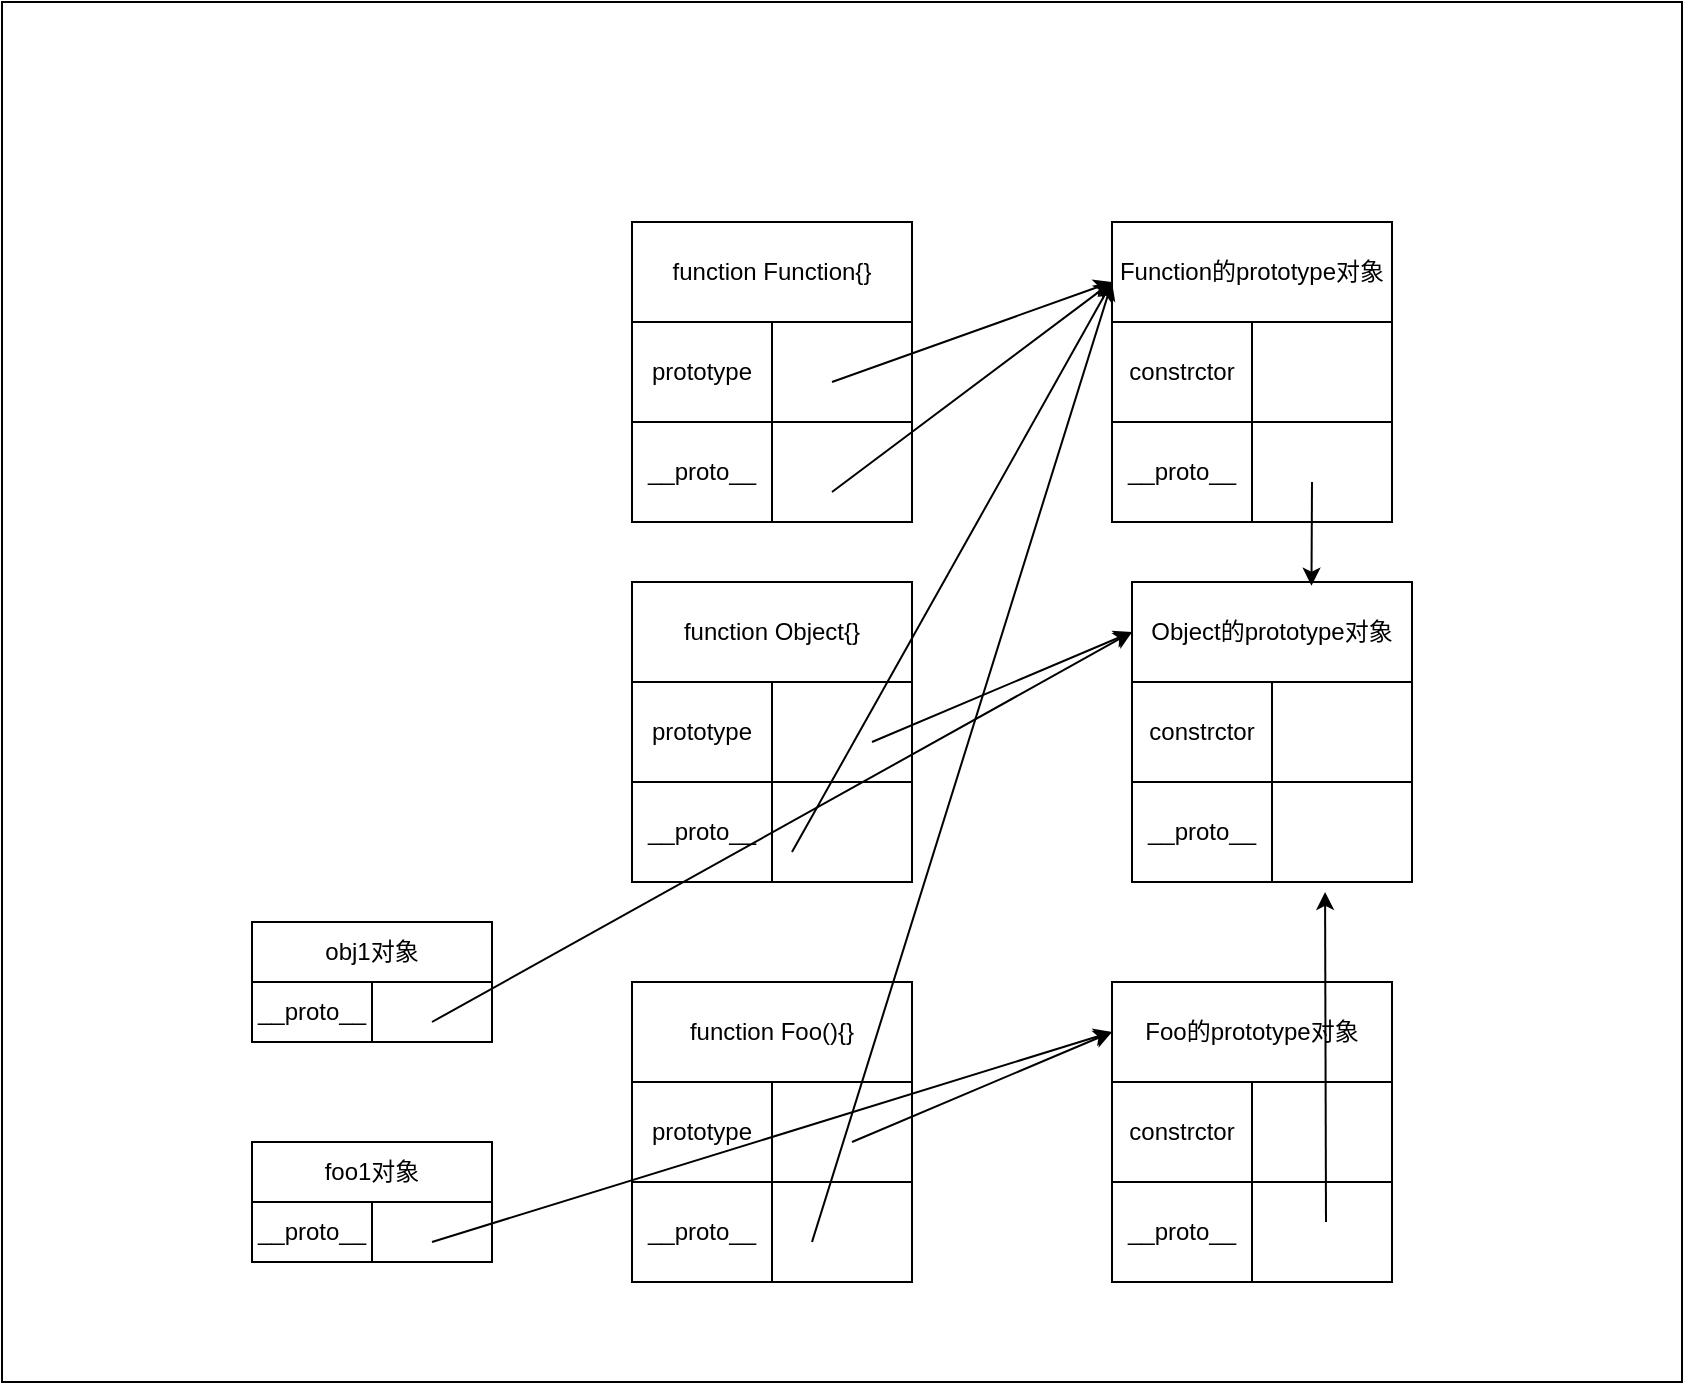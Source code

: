 <mxfile>
    <diagram id="MslYK9gMh_K_dGSkvgVY" name="第 1 页">
        <mxGraphModel dx="917" dy="50" grid="1" gridSize="10" guides="1" tooltips="1" connect="1" arrows="1" fold="1" page="1" pageScale="1" pageWidth="827" pageHeight="1169" math="0" shadow="0">
            <root>
                <mxCell id="0"/>
                <mxCell id="1" parent="0"/>
                <mxCell id="2" value="" style="rounded=0;whiteSpace=wrap;html=1;" parent="1" vertex="1">
                    <mxGeometry x="-105" y="20" width="840" height="690" as="geometry"/>
                </mxCell>
                <mxCell id="4" value="function Function{}" style="rounded=0;whiteSpace=wrap;html=1;" parent="1" vertex="1">
                    <mxGeometry x="210" y="130" width="140" height="50" as="geometry"/>
                </mxCell>
                <mxCell id="5" value="prototype" style="rounded=0;whiteSpace=wrap;html=1;" parent="1" vertex="1">
                    <mxGeometry x="210" y="180" width="70" height="50" as="geometry"/>
                </mxCell>
                <mxCell id="7" value="__proto__" style="rounded=0;whiteSpace=wrap;html=1;" parent="1" vertex="1">
                    <mxGeometry x="210" y="230" width="70" height="50" as="geometry"/>
                </mxCell>
                <mxCell id="8" value="" style="rounded=0;whiteSpace=wrap;html=1;" parent="1" vertex="1">
                    <mxGeometry x="280" y="180" width="70" height="50" as="geometry"/>
                </mxCell>
                <mxCell id="9" value="" style="rounded=0;whiteSpace=wrap;html=1;" parent="1" vertex="1">
                    <mxGeometry x="280" y="230" width="70" height="50" as="geometry"/>
                </mxCell>
                <mxCell id="10" value="Function的prototype对象" style="rounded=0;whiteSpace=wrap;html=1;" parent="1" vertex="1">
                    <mxGeometry x="450" y="130" width="140" height="50" as="geometry"/>
                </mxCell>
                <mxCell id="11" value="constrctor" style="rounded=0;whiteSpace=wrap;html=1;" parent="1" vertex="1">
                    <mxGeometry x="450" y="180" width="70" height="50" as="geometry"/>
                </mxCell>
                <mxCell id="12" value="__proto__" style="rounded=0;whiteSpace=wrap;html=1;" parent="1" vertex="1">
                    <mxGeometry x="450" y="230" width="70" height="50" as="geometry"/>
                </mxCell>
                <mxCell id="13" value="" style="rounded=0;whiteSpace=wrap;html=1;" parent="1" vertex="1">
                    <mxGeometry x="520" y="180" width="70" height="50" as="geometry"/>
                </mxCell>
                <mxCell id="14" value="" style="rounded=0;whiteSpace=wrap;html=1;" parent="1" vertex="1">
                    <mxGeometry x="520" y="230" width="70" height="50" as="geometry"/>
                </mxCell>
                <mxCell id="15" value="" style="endArrow=classic;html=1;" parent="1" edge="1">
                    <mxGeometry width="50" height="50" relative="1" as="geometry">
                        <mxPoint x="310" y="210" as="sourcePoint"/>
                        <mxPoint x="450" y="160" as="targetPoint"/>
                    </mxGeometry>
                </mxCell>
                <mxCell id="16" value="function Object{}" style="rounded=0;whiteSpace=wrap;html=1;" parent="1" vertex="1">
                    <mxGeometry x="210" y="310" width="140" height="50" as="geometry"/>
                </mxCell>
                <mxCell id="17" value="prototype" style="rounded=0;whiteSpace=wrap;html=1;" parent="1" vertex="1">
                    <mxGeometry x="210" y="360" width="70" height="50" as="geometry"/>
                </mxCell>
                <mxCell id="18" value="__proto__" style="rounded=0;whiteSpace=wrap;html=1;" parent="1" vertex="1">
                    <mxGeometry x="210" y="410" width="70" height="50" as="geometry"/>
                </mxCell>
                <mxCell id="19" value="" style="rounded=0;whiteSpace=wrap;html=1;" parent="1" vertex="1">
                    <mxGeometry x="280" y="360" width="70" height="50" as="geometry"/>
                </mxCell>
                <mxCell id="20" value="" style="rounded=0;whiteSpace=wrap;html=1;" parent="1" vertex="1">
                    <mxGeometry x="280" y="410" width="70" height="50" as="geometry"/>
                </mxCell>
                <mxCell id="21" value="Object的prototype对象" style="rounded=0;whiteSpace=wrap;html=1;" parent="1" vertex="1">
                    <mxGeometry x="460" y="310" width="140" height="50" as="geometry"/>
                </mxCell>
                <mxCell id="22" value="constrctor" style="rounded=0;whiteSpace=wrap;html=1;" parent="1" vertex="1">
                    <mxGeometry x="460" y="360" width="70" height="50" as="geometry"/>
                </mxCell>
                <mxCell id="23" value="__proto__" style="rounded=0;whiteSpace=wrap;html=1;" parent="1" vertex="1">
                    <mxGeometry x="460" y="410" width="70" height="50" as="geometry"/>
                </mxCell>
                <mxCell id="24" value="" style="rounded=0;whiteSpace=wrap;html=1;" parent="1" vertex="1">
                    <mxGeometry x="530" y="360" width="70" height="50" as="geometry"/>
                </mxCell>
                <mxCell id="25" value="" style="rounded=0;whiteSpace=wrap;html=1;" parent="1" vertex="1">
                    <mxGeometry x="530" y="410" width="70" height="50" as="geometry"/>
                </mxCell>
                <mxCell id="26" value="" style="endArrow=classic;html=1;entryX=0;entryY=0.5;entryDx=0;entryDy=0;" parent="1" target="21" edge="1">
                    <mxGeometry width="50" height="50" relative="1" as="geometry">
                        <mxPoint x="330" y="390" as="sourcePoint"/>
                        <mxPoint x="460" y="335" as="targetPoint"/>
                    </mxGeometry>
                </mxCell>
                <mxCell id="27" value="function Foo(){}" style="rounded=0;whiteSpace=wrap;html=1;" parent="1" vertex="1">
                    <mxGeometry x="210" y="510" width="140" height="50" as="geometry"/>
                </mxCell>
                <mxCell id="28" value="prototype" style="rounded=0;whiteSpace=wrap;html=1;" parent="1" vertex="1">
                    <mxGeometry x="210" y="560" width="70" height="50" as="geometry"/>
                </mxCell>
                <mxCell id="29" value="__proto__" style="rounded=0;whiteSpace=wrap;html=1;" parent="1" vertex="1">
                    <mxGeometry x="210" y="610" width="70" height="50" as="geometry"/>
                </mxCell>
                <mxCell id="30" value="" style="rounded=0;whiteSpace=wrap;html=1;" parent="1" vertex="1">
                    <mxGeometry x="280" y="560" width="70" height="50" as="geometry"/>
                </mxCell>
                <mxCell id="31" value="" style="rounded=0;whiteSpace=wrap;html=1;" parent="1" vertex="1">
                    <mxGeometry x="280" y="610" width="70" height="50" as="geometry"/>
                </mxCell>
                <mxCell id="33" value="Foo的prototype对象" style="rounded=0;whiteSpace=wrap;html=1;" parent="1" vertex="1">
                    <mxGeometry x="450" y="510" width="140" height="50" as="geometry"/>
                </mxCell>
                <mxCell id="34" value="constrctor" style="rounded=0;whiteSpace=wrap;html=1;" parent="1" vertex="1">
                    <mxGeometry x="450" y="560" width="70" height="50" as="geometry"/>
                </mxCell>
                <mxCell id="35" value="__proto__" style="rounded=0;whiteSpace=wrap;html=1;" parent="1" vertex="1">
                    <mxGeometry x="450" y="610" width="70" height="50" as="geometry"/>
                </mxCell>
                <mxCell id="36" value="" style="rounded=0;whiteSpace=wrap;html=1;" parent="1" vertex="1">
                    <mxGeometry x="520" y="560" width="70" height="50" as="geometry"/>
                </mxCell>
                <mxCell id="37" value="" style="rounded=0;whiteSpace=wrap;html=1;" parent="1" vertex="1">
                    <mxGeometry x="520" y="610" width="70" height="50" as="geometry"/>
                </mxCell>
                <mxCell id="38" value="" style="endArrow=classic;html=1;entryX=0;entryY=0.5;entryDx=0;entryDy=0;" parent="1" target="33" edge="1">
                    <mxGeometry width="50" height="50" relative="1" as="geometry">
                        <mxPoint x="320" y="590" as="sourcePoint"/>
                        <mxPoint x="370" y="540" as="targetPoint"/>
                    </mxGeometry>
                </mxCell>
                <mxCell id="39" value="" style="endArrow=classic;html=1;" parent="1" edge="1">
                    <mxGeometry width="50" height="50" relative="1" as="geometry">
                        <mxPoint x="300" y="640" as="sourcePoint"/>
                        <mxPoint x="450" y="160" as="targetPoint"/>
                    </mxGeometry>
                </mxCell>
                <mxCell id="41" value="" style="endArrow=classic;html=1;" parent="1" edge="1">
                    <mxGeometry width="50" height="50" relative="1" as="geometry">
                        <mxPoint x="310" y="265" as="sourcePoint"/>
                        <mxPoint x="450" y="160" as="targetPoint"/>
                    </mxGeometry>
                </mxCell>
                <mxCell id="42" value="" style="endArrow=classic;html=1;" parent="1" edge="1">
                    <mxGeometry width="50" height="50" relative="1" as="geometry">
                        <mxPoint x="290" y="445" as="sourcePoint"/>
                        <mxPoint x="450" y="160" as="targetPoint"/>
                    </mxGeometry>
                </mxCell>
                <mxCell id="45" value="" style="endArrow=classic;html=1;entryX=0.379;entryY=1.099;entryDx=0;entryDy=0;entryPerimeter=0;" parent="1" target="25" edge="1">
                    <mxGeometry width="50" height="50" relative="1" as="geometry">
                        <mxPoint x="557" y="630" as="sourcePoint"/>
                        <mxPoint x="610" y="585" as="targetPoint"/>
                    </mxGeometry>
                </mxCell>
                <mxCell id="47" value="foo1对象" style="rounded=0;whiteSpace=wrap;html=1;" vertex="1" parent="1">
                    <mxGeometry x="20" y="590" width="120" height="30" as="geometry"/>
                </mxCell>
                <mxCell id="48" value="__proto__" style="rounded=0;whiteSpace=wrap;html=1;" vertex="1" parent="1">
                    <mxGeometry x="20" y="620" width="60" height="30" as="geometry"/>
                </mxCell>
                <mxCell id="49" value="" style="rounded=0;whiteSpace=wrap;html=1;" vertex="1" parent="1">
                    <mxGeometry x="80" y="620" width="60" height="30" as="geometry"/>
                </mxCell>
                <mxCell id="50" value="" style="endArrow=classic;html=1;entryX=0;entryY=0.5;entryDx=0;entryDy=0;" edge="1" parent="1" target="33">
                    <mxGeometry width="50" height="50" relative="1" as="geometry">
                        <mxPoint x="110" y="640" as="sourcePoint"/>
                        <mxPoint x="160" y="590" as="targetPoint"/>
                    </mxGeometry>
                </mxCell>
                <mxCell id="51" value="obj1对象" style="rounded=0;whiteSpace=wrap;html=1;" vertex="1" parent="1">
                    <mxGeometry x="20" y="480" width="120" height="30" as="geometry"/>
                </mxCell>
                <mxCell id="52" value="__proto__" style="rounded=0;whiteSpace=wrap;html=1;" vertex="1" parent="1">
                    <mxGeometry x="20" y="510" width="60" height="30" as="geometry"/>
                </mxCell>
                <mxCell id="53" value="" style="rounded=0;whiteSpace=wrap;html=1;" vertex="1" parent="1">
                    <mxGeometry x="80" y="510" width="60" height="30" as="geometry"/>
                </mxCell>
                <mxCell id="54" value="" style="endArrow=classic;html=1;entryX=0;entryY=0.5;entryDx=0;entryDy=0;" edge="1" parent="1" target="21">
                    <mxGeometry width="50" height="50" relative="1" as="geometry">
                        <mxPoint x="110" y="530" as="sourcePoint"/>
                        <mxPoint x="160" y="480" as="targetPoint"/>
                    </mxGeometry>
                </mxCell>
                <mxCell id="55" value="" style="endArrow=classic;html=1;entryX=0.641;entryY=0.037;entryDx=0;entryDy=0;entryPerimeter=0;" edge="1" parent="1" target="21">
                    <mxGeometry width="50" height="50" relative="1" as="geometry">
                        <mxPoint x="550" y="260" as="sourcePoint"/>
                        <mxPoint x="600" y="210" as="targetPoint"/>
                    </mxGeometry>
                </mxCell>
            </root>
        </mxGraphModel>
    </diagram>
</mxfile>